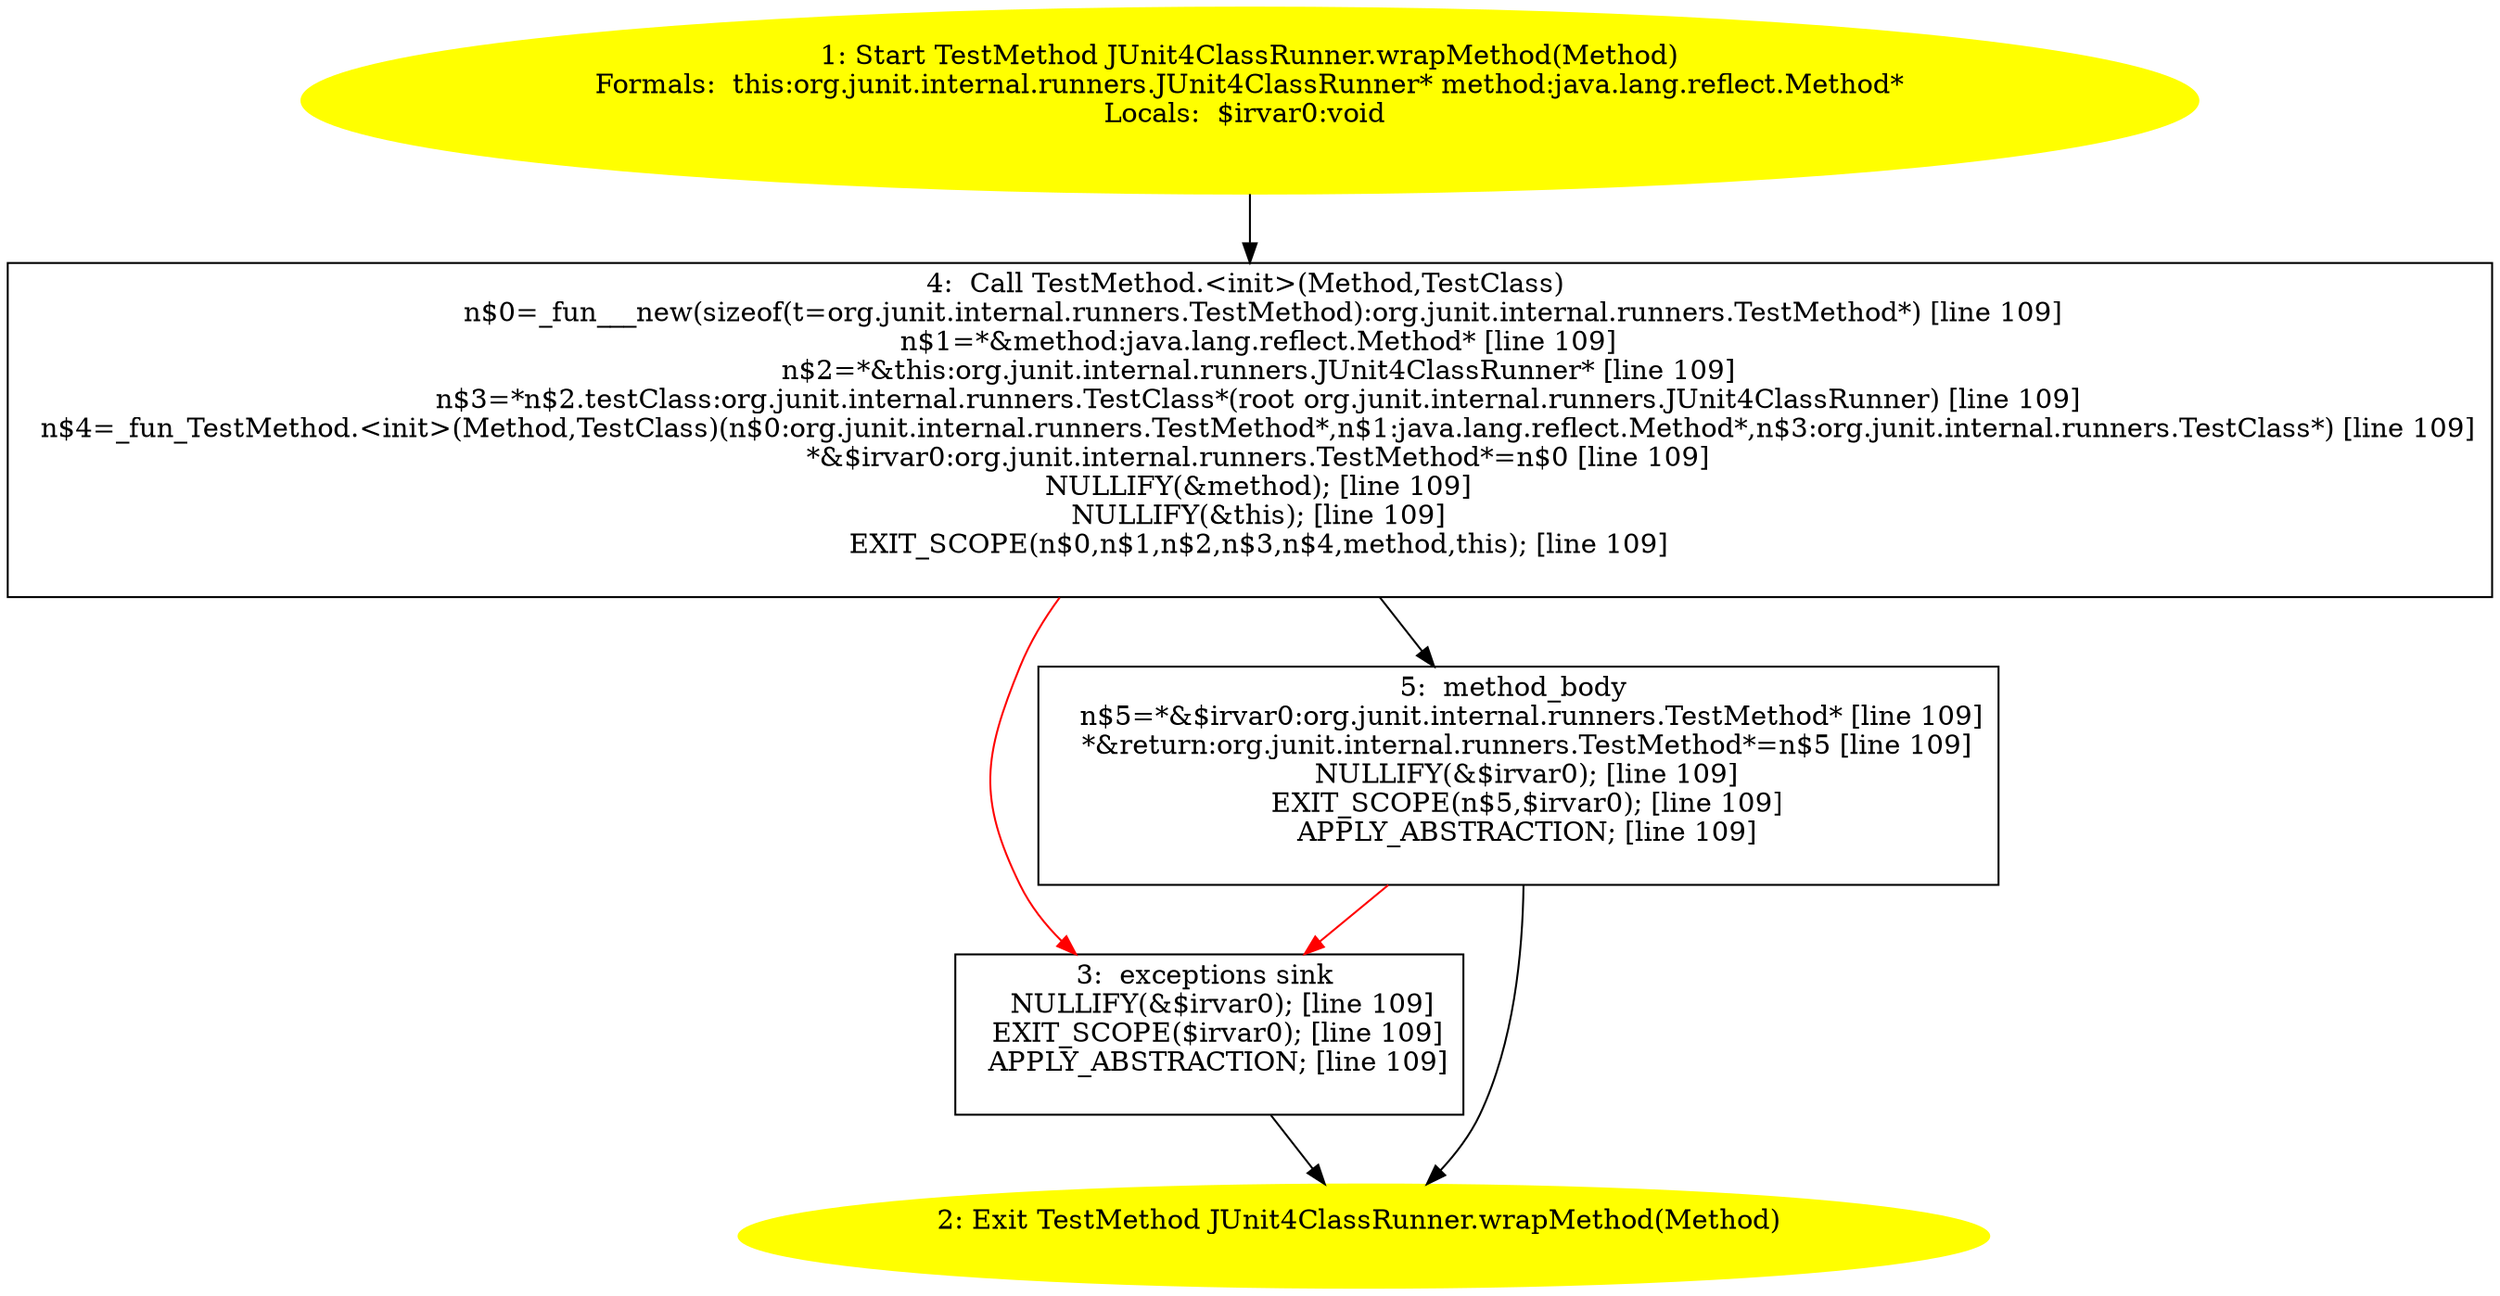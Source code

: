 /* @generated */
digraph cfg {
"org.junit.internal.runners.JUnit4ClassRunner.wrapMethod(java.lang.reflect.Method):org.junit.internal.6e579849f2578126c0a5b6fae1160738_1" [label="1: Start TestMethod JUnit4ClassRunner.wrapMethod(Method)\nFormals:  this:org.junit.internal.runners.JUnit4ClassRunner* method:java.lang.reflect.Method*\nLocals:  $irvar0:void \n  " color=yellow style=filled]
	

	 "org.junit.internal.runners.JUnit4ClassRunner.wrapMethod(java.lang.reflect.Method):org.junit.internal.6e579849f2578126c0a5b6fae1160738_1" -> "org.junit.internal.runners.JUnit4ClassRunner.wrapMethod(java.lang.reflect.Method):org.junit.internal.6e579849f2578126c0a5b6fae1160738_4" ;
"org.junit.internal.runners.JUnit4ClassRunner.wrapMethod(java.lang.reflect.Method):org.junit.internal.6e579849f2578126c0a5b6fae1160738_2" [label="2: Exit TestMethod JUnit4ClassRunner.wrapMethod(Method) \n  " color=yellow style=filled]
	

"org.junit.internal.runners.JUnit4ClassRunner.wrapMethod(java.lang.reflect.Method):org.junit.internal.6e579849f2578126c0a5b6fae1160738_3" [label="3:  exceptions sink \n   NULLIFY(&$irvar0); [line 109]\n  EXIT_SCOPE($irvar0); [line 109]\n  APPLY_ABSTRACTION; [line 109]\n " shape="box"]
	

	 "org.junit.internal.runners.JUnit4ClassRunner.wrapMethod(java.lang.reflect.Method):org.junit.internal.6e579849f2578126c0a5b6fae1160738_3" -> "org.junit.internal.runners.JUnit4ClassRunner.wrapMethod(java.lang.reflect.Method):org.junit.internal.6e579849f2578126c0a5b6fae1160738_2" ;
"org.junit.internal.runners.JUnit4ClassRunner.wrapMethod(java.lang.reflect.Method):org.junit.internal.6e579849f2578126c0a5b6fae1160738_4" [label="4:  Call TestMethod.<init>(Method,TestClass) \n   n$0=_fun___new(sizeof(t=org.junit.internal.runners.TestMethod):org.junit.internal.runners.TestMethod*) [line 109]\n  n$1=*&method:java.lang.reflect.Method* [line 109]\n  n$2=*&this:org.junit.internal.runners.JUnit4ClassRunner* [line 109]\n  n$3=*n$2.testClass:org.junit.internal.runners.TestClass*(root org.junit.internal.runners.JUnit4ClassRunner) [line 109]\n  n$4=_fun_TestMethod.<init>(Method,TestClass)(n$0:org.junit.internal.runners.TestMethod*,n$1:java.lang.reflect.Method*,n$3:org.junit.internal.runners.TestClass*) [line 109]\n  *&$irvar0:org.junit.internal.runners.TestMethod*=n$0 [line 109]\n  NULLIFY(&method); [line 109]\n  NULLIFY(&this); [line 109]\n  EXIT_SCOPE(n$0,n$1,n$2,n$3,n$4,method,this); [line 109]\n " shape="box"]
	

	 "org.junit.internal.runners.JUnit4ClassRunner.wrapMethod(java.lang.reflect.Method):org.junit.internal.6e579849f2578126c0a5b6fae1160738_4" -> "org.junit.internal.runners.JUnit4ClassRunner.wrapMethod(java.lang.reflect.Method):org.junit.internal.6e579849f2578126c0a5b6fae1160738_5" ;
	 "org.junit.internal.runners.JUnit4ClassRunner.wrapMethod(java.lang.reflect.Method):org.junit.internal.6e579849f2578126c0a5b6fae1160738_4" -> "org.junit.internal.runners.JUnit4ClassRunner.wrapMethod(java.lang.reflect.Method):org.junit.internal.6e579849f2578126c0a5b6fae1160738_3" [color="red" ];
"org.junit.internal.runners.JUnit4ClassRunner.wrapMethod(java.lang.reflect.Method):org.junit.internal.6e579849f2578126c0a5b6fae1160738_5" [label="5:  method_body \n   n$5=*&$irvar0:org.junit.internal.runners.TestMethod* [line 109]\n  *&return:org.junit.internal.runners.TestMethod*=n$5 [line 109]\n  NULLIFY(&$irvar0); [line 109]\n  EXIT_SCOPE(n$5,$irvar0); [line 109]\n  APPLY_ABSTRACTION; [line 109]\n " shape="box"]
	

	 "org.junit.internal.runners.JUnit4ClassRunner.wrapMethod(java.lang.reflect.Method):org.junit.internal.6e579849f2578126c0a5b6fae1160738_5" -> "org.junit.internal.runners.JUnit4ClassRunner.wrapMethod(java.lang.reflect.Method):org.junit.internal.6e579849f2578126c0a5b6fae1160738_2" ;
	 "org.junit.internal.runners.JUnit4ClassRunner.wrapMethod(java.lang.reflect.Method):org.junit.internal.6e579849f2578126c0a5b6fae1160738_5" -> "org.junit.internal.runners.JUnit4ClassRunner.wrapMethod(java.lang.reflect.Method):org.junit.internal.6e579849f2578126c0a5b6fae1160738_3" [color="red" ];
}
